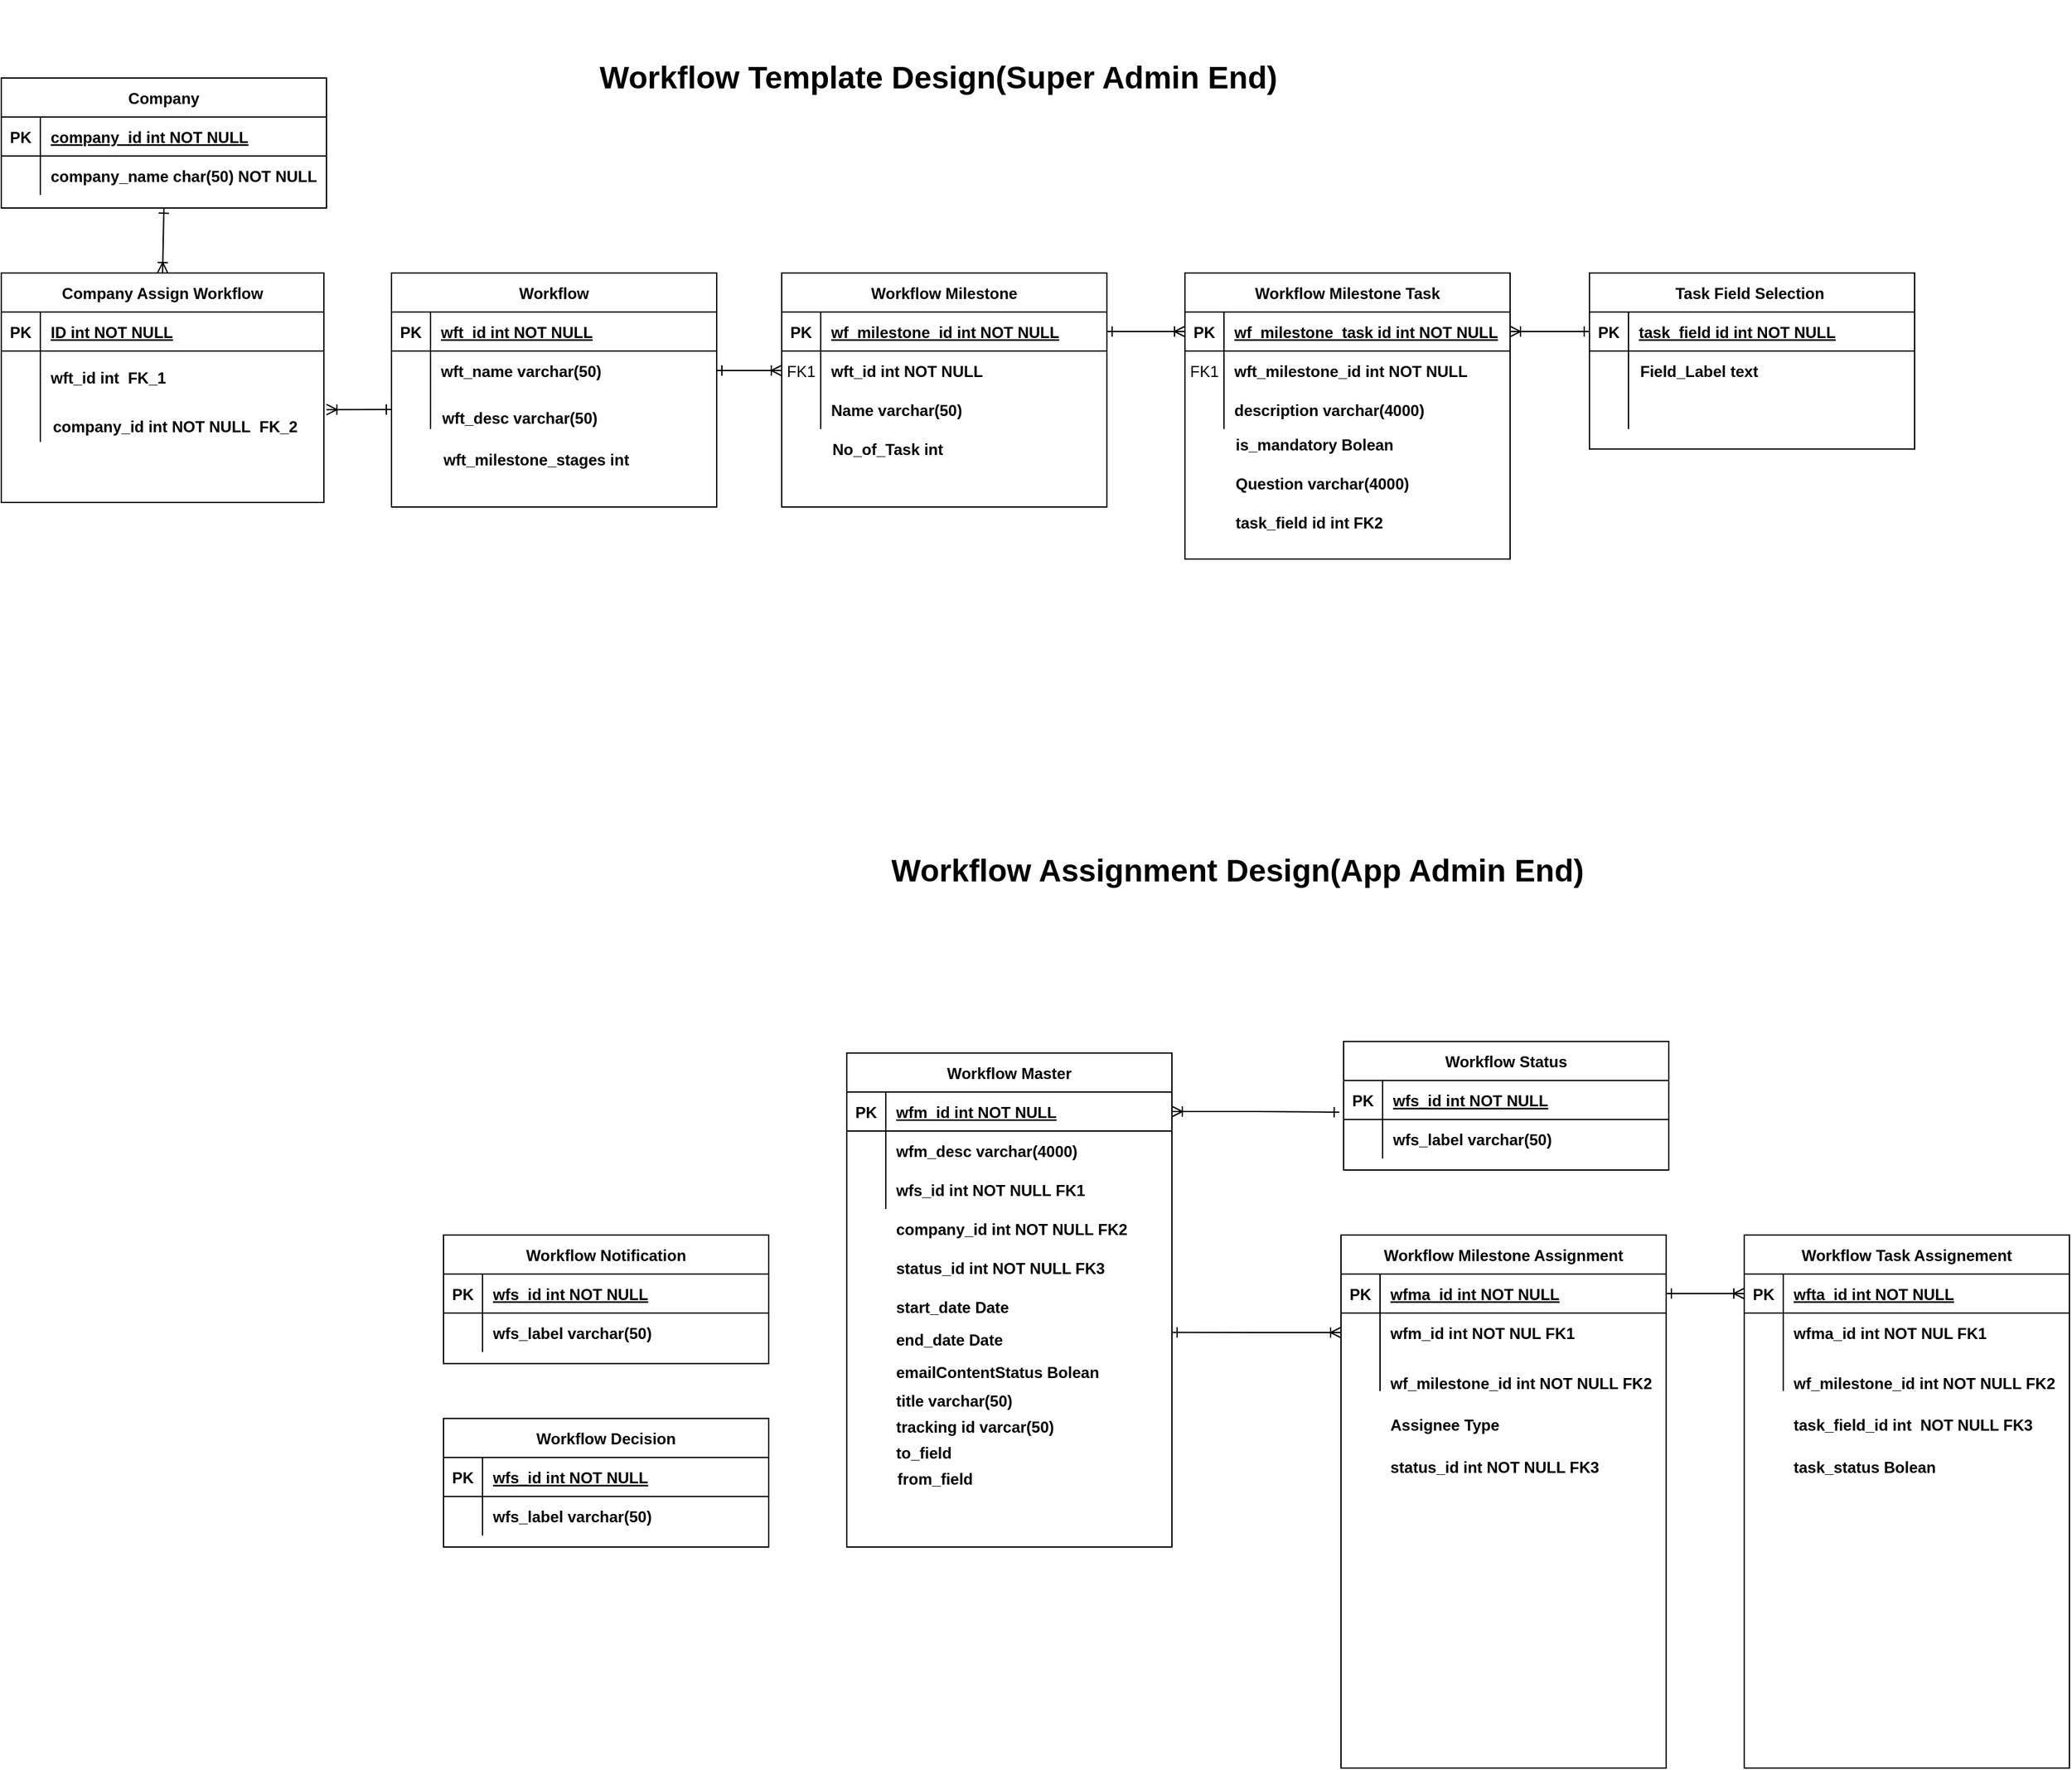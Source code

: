 <mxfile version="24.4.10" type="github">
  <diagram id="R2lEEEUBdFMjLlhIrx00" name="Page-1">
    <mxGraphModel dx="2047" dy="536" grid="1" gridSize="10" guides="1" tooltips="1" connect="1" arrows="1" fold="1" page="1" pageScale="1" pageWidth="850" pageHeight="1100" math="0" shadow="0" extFonts="Permanent Marker^https://fonts.googleapis.com/css?family=Permanent+Marker">
      <root>
        <mxCell id="0" />
        <mxCell id="1" parent="0" />
        <mxCell id="vwQ2a-h4WHQEiVnnLJnz-2" value="Workflow Template Design(Super Admin End)" style="text;strokeColor=none;fillColor=none;html=1;fontSize=24;fontStyle=1;verticalAlign=middle;align=center;" parent="1" vertex="1">
          <mxGeometry x="-210" y="10" width="560" height="120" as="geometry" />
        </mxCell>
        <mxCell id="n2jS7idpNXm9Z0G5oi5a-5" value="" style="group" vertex="1" connectable="0" parent="1">
          <mxGeometry x="-650" y="70" width="1472" height="410" as="geometry" />
        </mxCell>
        <mxCell id="vwQ2a-h4WHQEiVnnLJnz-70" style="edgeStyle=none;rounded=0;orthogonalLoop=1;jettySize=auto;html=1;exitX=0.5;exitY=1;exitDx=0;exitDy=0;entryX=0.5;entryY=0;entryDx=0;entryDy=0;endArrow=ERoneToMany;endFill=0;startArrow=ERone;startFill=0;" parent="n2jS7idpNXm9Z0G5oi5a-5" source="C-vyLk0tnHw3VtMMgP7b-23" target="vwQ2a-h4WHQEiVnnLJnz-9" edge="1">
          <mxGeometry relative="1" as="geometry" />
        </mxCell>
        <mxCell id="C-vyLk0tnHw3VtMMgP7b-23" value="Company" style="shape=table;startSize=30;container=1;collapsible=1;childLayout=tableLayout;fixedRows=1;rowLines=0;fontStyle=1;align=center;resizeLast=1;" parent="n2jS7idpNXm9Z0G5oi5a-5" vertex="1">
          <mxGeometry width="250" height="100" as="geometry" />
        </mxCell>
        <mxCell id="C-vyLk0tnHw3VtMMgP7b-24" value="" style="shape=partialRectangle;collapsible=0;dropTarget=0;pointerEvents=0;fillColor=none;points=[[0,0.5],[1,0.5]];portConstraint=eastwest;top=0;left=0;right=0;bottom=1;" parent="C-vyLk0tnHw3VtMMgP7b-23" vertex="1">
          <mxGeometry y="30" width="250" height="30" as="geometry" />
        </mxCell>
        <mxCell id="C-vyLk0tnHw3VtMMgP7b-25" value="PK" style="shape=partialRectangle;overflow=hidden;connectable=0;fillColor=none;top=0;left=0;bottom=0;right=0;fontStyle=1;" parent="C-vyLk0tnHw3VtMMgP7b-24" vertex="1">
          <mxGeometry width="30" height="30" as="geometry">
            <mxRectangle width="30" height="30" as="alternateBounds" />
          </mxGeometry>
        </mxCell>
        <mxCell id="C-vyLk0tnHw3VtMMgP7b-26" value="company_id int NOT NULL " style="shape=partialRectangle;overflow=hidden;connectable=0;fillColor=none;top=0;left=0;bottom=0;right=0;align=left;spacingLeft=6;fontStyle=5;" parent="C-vyLk0tnHw3VtMMgP7b-24" vertex="1">
          <mxGeometry x="30" width="220" height="30" as="geometry">
            <mxRectangle width="220" height="30" as="alternateBounds" />
          </mxGeometry>
        </mxCell>
        <mxCell id="C-vyLk0tnHw3VtMMgP7b-27" value="" style="shape=partialRectangle;collapsible=0;dropTarget=0;pointerEvents=0;fillColor=none;points=[[0,0.5],[1,0.5]];portConstraint=eastwest;top=0;left=0;right=0;bottom=0;" parent="C-vyLk0tnHw3VtMMgP7b-23" vertex="1">
          <mxGeometry y="60" width="250" height="30" as="geometry" />
        </mxCell>
        <mxCell id="C-vyLk0tnHw3VtMMgP7b-28" value="" style="shape=partialRectangle;overflow=hidden;connectable=0;fillColor=none;top=0;left=0;bottom=0;right=0;" parent="C-vyLk0tnHw3VtMMgP7b-27" vertex="1">
          <mxGeometry width="30" height="30" as="geometry">
            <mxRectangle width="30" height="30" as="alternateBounds" />
          </mxGeometry>
        </mxCell>
        <mxCell id="C-vyLk0tnHw3VtMMgP7b-29" value="company_name char(50) NOT NULL" style="shape=partialRectangle;overflow=hidden;connectable=0;fillColor=none;top=0;left=0;bottom=0;right=0;align=left;spacingLeft=6;fontStyle=1" parent="C-vyLk0tnHw3VtMMgP7b-27" vertex="1">
          <mxGeometry x="30" width="220" height="30" as="geometry">
            <mxRectangle width="220" height="30" as="alternateBounds" />
          </mxGeometry>
        </mxCell>
        <mxCell id="vwQ2a-h4WHQEiVnnLJnz-7" value="" style="group" parent="n2jS7idpNXm9Z0G5oi5a-5" vertex="1" connectable="0">
          <mxGeometry x="300" y="150" width="252" height="180" as="geometry" />
        </mxCell>
        <mxCell id="C-vyLk0tnHw3VtMMgP7b-2" value="Workflow" style="shape=table;startSize=30;container=1;collapsible=1;childLayout=tableLayout;fixedRows=1;rowLines=0;fontStyle=1;align=center;resizeLast=1;" parent="vwQ2a-h4WHQEiVnnLJnz-7" vertex="1">
          <mxGeometry width="250" height="180" as="geometry">
            <mxRectangle x="-500" y="160" width="90" height="30" as="alternateBounds" />
          </mxGeometry>
        </mxCell>
        <mxCell id="C-vyLk0tnHw3VtMMgP7b-3" value="" style="shape=partialRectangle;collapsible=0;dropTarget=0;pointerEvents=0;fillColor=none;points=[[0,0.5],[1,0.5]];portConstraint=eastwest;top=0;left=0;right=0;bottom=1;" parent="C-vyLk0tnHw3VtMMgP7b-2" vertex="1">
          <mxGeometry y="30" width="250" height="30" as="geometry" />
        </mxCell>
        <mxCell id="C-vyLk0tnHw3VtMMgP7b-4" value="PK" style="shape=partialRectangle;overflow=hidden;connectable=0;fillColor=none;top=0;left=0;bottom=0;right=0;fontStyle=1;" parent="C-vyLk0tnHw3VtMMgP7b-3" vertex="1">
          <mxGeometry width="30" height="30" as="geometry">
            <mxRectangle width="30" height="30" as="alternateBounds" />
          </mxGeometry>
        </mxCell>
        <mxCell id="C-vyLk0tnHw3VtMMgP7b-5" value="wft_id int NOT NULL " style="shape=partialRectangle;overflow=hidden;connectable=0;fillColor=none;top=0;left=0;bottom=0;right=0;align=left;spacingLeft=6;fontStyle=5;" parent="C-vyLk0tnHw3VtMMgP7b-3" vertex="1">
          <mxGeometry x="30" width="220" height="30" as="geometry">
            <mxRectangle width="220" height="30" as="alternateBounds" />
          </mxGeometry>
        </mxCell>
        <mxCell id="C-vyLk0tnHw3VtMMgP7b-6" value="" style="shape=partialRectangle;collapsible=0;dropTarget=0;pointerEvents=0;fillColor=none;points=[[0,0.5],[1,0.5]];portConstraint=eastwest;top=0;left=0;right=0;bottom=0;" parent="C-vyLk0tnHw3VtMMgP7b-2" vertex="1">
          <mxGeometry y="60" width="250" height="30" as="geometry" />
        </mxCell>
        <mxCell id="C-vyLk0tnHw3VtMMgP7b-7" value="" style="shape=partialRectangle;overflow=hidden;connectable=0;fillColor=none;top=0;left=0;bottom=0;right=0;" parent="C-vyLk0tnHw3VtMMgP7b-6" vertex="1">
          <mxGeometry width="30" height="30" as="geometry">
            <mxRectangle width="30" height="30" as="alternateBounds" />
          </mxGeometry>
        </mxCell>
        <mxCell id="C-vyLk0tnHw3VtMMgP7b-8" value="wft_name varchar(50)" style="shape=partialRectangle;overflow=hidden;connectable=0;fillColor=none;top=0;left=0;bottom=0;right=0;align=left;spacingLeft=6;fontStyle=1" parent="C-vyLk0tnHw3VtMMgP7b-6" vertex="1">
          <mxGeometry x="30" width="220" height="30" as="geometry">
            <mxRectangle width="220" height="30" as="alternateBounds" />
          </mxGeometry>
        </mxCell>
        <mxCell id="C-vyLk0tnHw3VtMMgP7b-9" value="" style="shape=partialRectangle;collapsible=0;dropTarget=0;pointerEvents=0;fillColor=none;points=[[0,0.5],[1,0.5]];portConstraint=eastwest;top=0;left=0;right=0;bottom=0;" parent="C-vyLk0tnHw3VtMMgP7b-2" vertex="1">
          <mxGeometry y="90" width="250" height="30" as="geometry" />
        </mxCell>
        <mxCell id="C-vyLk0tnHw3VtMMgP7b-10" value="" style="shape=partialRectangle;overflow=hidden;connectable=0;fillColor=none;top=0;left=0;bottom=0;right=0;" parent="C-vyLk0tnHw3VtMMgP7b-9" vertex="1">
          <mxGeometry width="30" height="30" as="geometry">
            <mxRectangle width="30" height="30" as="alternateBounds" />
          </mxGeometry>
        </mxCell>
        <mxCell id="C-vyLk0tnHw3VtMMgP7b-11" value="" style="shape=partialRectangle;overflow=hidden;connectable=1;fillColor=none;top=0;left=0;bottom=0;right=0;align=left;spacingLeft=6;movable=1;resizable=1;rotatable=1;deletable=1;editable=1;locked=0;" parent="C-vyLk0tnHw3VtMMgP7b-9" vertex="1">
          <mxGeometry x="30" width="220" height="30" as="geometry">
            <mxRectangle width="220" height="30" as="alternateBounds" />
          </mxGeometry>
        </mxCell>
        <mxCell id="vwQ2a-h4WHQEiVnnLJnz-5" value="wft_desc varchar(50)" style="shape=partialRectangle;overflow=hidden;connectable=0;fillColor=none;top=0;left=0;bottom=0;right=0;align=left;spacingLeft=6;fontStyle=1" parent="vwQ2a-h4WHQEiVnnLJnz-7" vertex="1">
          <mxGeometry x="31" y="95.294" width="220" height="31.765" as="geometry">
            <mxRectangle width="220" height="30" as="alternateBounds" />
          </mxGeometry>
        </mxCell>
        <mxCell id="vwQ2a-h4WHQEiVnnLJnz-6" value="wft_milestone_stages int" style="shape=partialRectangle;overflow=hidden;connectable=0;fillColor=none;top=0;left=0;bottom=0;right=0;align=left;spacingLeft=6;fontStyle=1" parent="vwQ2a-h4WHQEiVnnLJnz-7" vertex="1">
          <mxGeometry x="32" y="127.059" width="220" height="31.765" as="geometry">
            <mxRectangle width="220" height="30" as="alternateBounds" />
          </mxGeometry>
        </mxCell>
        <mxCell id="vwQ2a-h4WHQEiVnnLJnz-71" style="edgeStyle=none;rounded=0;orthogonalLoop=1;jettySize=auto;html=1;exitX=0;exitY=0.5;exitDx=0;exitDy=0;endArrow=ERoneToMany;endFill=0;startArrow=ERone;startFill=0;" parent="vwQ2a-h4WHQEiVnnLJnz-7" source="C-vyLk0tnHw3VtMMgP7b-9" edge="1">
          <mxGeometry relative="1" as="geometry">
            <mxPoint x="-50" y="105.105" as="targetPoint" />
          </mxGeometry>
        </mxCell>
        <mxCell id="vwQ2a-h4WHQEiVnnLJnz-8" value="" style="group" parent="n2jS7idpNXm9Z0G5oi5a-5" vertex="1" connectable="0">
          <mxGeometry y="150" width="250" height="200" as="geometry" />
        </mxCell>
        <mxCell id="vwQ2a-h4WHQEiVnnLJnz-35" value="" style="group" parent="vwQ2a-h4WHQEiVnnLJnz-8" vertex="1" connectable="0">
          <mxGeometry width="249.996" height="176.471" as="geometry" />
        </mxCell>
        <mxCell id="vwQ2a-h4WHQEiVnnLJnz-9" value="Company Assign Workflow" style="shape=table;startSize=30;container=1;collapsible=1;childLayout=tableLayout;fixedRows=1;rowLines=0;fontStyle=1;align=center;resizeLast=1;" parent="vwQ2a-h4WHQEiVnnLJnz-35" vertex="1">
          <mxGeometry width="248.016" height="176.471" as="geometry">
            <mxRectangle x="-500" y="160" width="90" height="30" as="alternateBounds" />
          </mxGeometry>
        </mxCell>
        <mxCell id="vwQ2a-h4WHQEiVnnLJnz-10" value="" style="shape=partialRectangle;collapsible=0;dropTarget=0;pointerEvents=0;fillColor=none;points=[[0,0.5],[1,0.5]];portConstraint=eastwest;top=0;left=0;right=0;bottom=1;" parent="vwQ2a-h4WHQEiVnnLJnz-9" vertex="1">
          <mxGeometry y="30" width="248.016" height="30" as="geometry" />
        </mxCell>
        <mxCell id="vwQ2a-h4WHQEiVnnLJnz-11" value="PK" style="shape=partialRectangle;overflow=hidden;connectable=0;fillColor=none;top=0;left=0;bottom=0;right=0;fontStyle=1;" parent="vwQ2a-h4WHQEiVnnLJnz-10" vertex="1">
          <mxGeometry width="30" height="30" as="geometry">
            <mxRectangle width="30" height="30" as="alternateBounds" />
          </mxGeometry>
        </mxCell>
        <mxCell id="vwQ2a-h4WHQEiVnnLJnz-12" value="ID int NOT NULL" style="shape=partialRectangle;overflow=hidden;connectable=0;fillColor=none;top=0;left=0;bottom=0;right=0;align=left;spacingLeft=6;fontStyle=5;" parent="vwQ2a-h4WHQEiVnnLJnz-10" vertex="1">
          <mxGeometry x="30" width="218.016" height="30" as="geometry">
            <mxRectangle width="218.016" height="30" as="alternateBounds" />
          </mxGeometry>
        </mxCell>
        <mxCell id="vwQ2a-h4WHQEiVnnLJnz-13" value="" style="shape=partialRectangle;collapsible=0;dropTarget=0;pointerEvents=0;fillColor=none;points=[[0,0.5],[1,0.5]];portConstraint=eastwest;top=0;left=0;right=0;bottom=0;" parent="vwQ2a-h4WHQEiVnnLJnz-9" vertex="1">
          <mxGeometry y="60" width="248.016" height="40" as="geometry" />
        </mxCell>
        <mxCell id="vwQ2a-h4WHQEiVnnLJnz-14" value="" style="shape=partialRectangle;overflow=hidden;connectable=0;fillColor=none;top=0;left=0;bottom=0;right=0;" parent="vwQ2a-h4WHQEiVnnLJnz-13" vertex="1">
          <mxGeometry width="30" height="40" as="geometry">
            <mxRectangle width="30" height="40" as="alternateBounds" />
          </mxGeometry>
        </mxCell>
        <mxCell id="vwQ2a-h4WHQEiVnnLJnz-15" value="wft_id int  FK_1" style="shape=partialRectangle;overflow=hidden;connectable=0;fillColor=none;top=0;left=0;bottom=0;right=0;align=left;spacingLeft=6;fontStyle=1" parent="vwQ2a-h4WHQEiVnnLJnz-13" vertex="1">
          <mxGeometry x="30" width="218.016" height="40" as="geometry">
            <mxRectangle width="218.016" height="40" as="alternateBounds" />
          </mxGeometry>
        </mxCell>
        <mxCell id="vwQ2a-h4WHQEiVnnLJnz-16" value="" style="shape=partialRectangle;collapsible=0;dropTarget=0;pointerEvents=0;fillColor=none;points=[[0,0.5],[1,0.5]];portConstraint=eastwest;top=0;left=0;right=0;bottom=0;" parent="vwQ2a-h4WHQEiVnnLJnz-9" vertex="1">
          <mxGeometry y="100" width="248.016" height="30" as="geometry" />
        </mxCell>
        <mxCell id="vwQ2a-h4WHQEiVnnLJnz-17" value="" style="shape=partialRectangle;overflow=hidden;connectable=0;fillColor=none;top=0;left=0;bottom=0;right=0;" parent="vwQ2a-h4WHQEiVnnLJnz-16" vertex="1">
          <mxGeometry width="30" height="30" as="geometry">
            <mxRectangle width="30" height="30" as="alternateBounds" />
          </mxGeometry>
        </mxCell>
        <mxCell id="vwQ2a-h4WHQEiVnnLJnz-18" value="" style="shape=partialRectangle;overflow=hidden;connectable=1;fillColor=none;top=0;left=0;bottom=0;right=0;align=left;spacingLeft=6;movable=1;resizable=1;rotatable=1;deletable=1;editable=1;locked=0;" parent="vwQ2a-h4WHQEiVnnLJnz-16" vertex="1">
          <mxGeometry x="30" width="218.016" height="30" as="geometry">
            <mxRectangle width="218.016" height="30" as="alternateBounds" />
          </mxGeometry>
        </mxCell>
        <mxCell id="vwQ2a-h4WHQEiVnnLJnz-19" value="company_id int NOT NULL  FK_2" style="shape=partialRectangle;overflow=hidden;connectable=0;fillColor=none;top=0;left=0;bottom=0;right=0;align=left;spacingLeft=6;fontStyle=1" parent="vwQ2a-h4WHQEiVnnLJnz-35" vertex="1">
          <mxGeometry x="31.742" y="100.002" width="218.254" height="35.294" as="geometry">
            <mxRectangle width="220" height="30" as="alternateBounds" />
          </mxGeometry>
        </mxCell>
        <mxCell id="vwQ2a-h4WHQEiVnnLJnz-37" value="" style="group" parent="n2jS7idpNXm9Z0G5oi5a-5" vertex="1" connectable="0">
          <mxGeometry x="600" y="150" width="251" height="180" as="geometry" />
        </mxCell>
        <mxCell id="C-vyLk0tnHw3VtMMgP7b-13" value="Workflow Milestone" style="shape=table;startSize=30;container=1;collapsible=1;childLayout=tableLayout;fixedRows=1;rowLines=0;fontStyle=1;align=center;resizeLast=1;" parent="vwQ2a-h4WHQEiVnnLJnz-37" vertex="1">
          <mxGeometry width="250" height="180" as="geometry" />
        </mxCell>
        <mxCell id="C-vyLk0tnHw3VtMMgP7b-14" value="" style="shape=partialRectangle;collapsible=0;dropTarget=0;pointerEvents=0;fillColor=none;points=[[0,0.5],[1,0.5]];portConstraint=eastwest;top=0;left=0;right=0;bottom=1;" parent="C-vyLk0tnHw3VtMMgP7b-13" vertex="1">
          <mxGeometry y="30" width="250" height="30" as="geometry" />
        </mxCell>
        <mxCell id="C-vyLk0tnHw3VtMMgP7b-15" value="PK" style="shape=partialRectangle;overflow=hidden;connectable=0;fillColor=none;top=0;left=0;bottom=0;right=0;fontStyle=1;" parent="C-vyLk0tnHw3VtMMgP7b-14" vertex="1">
          <mxGeometry width="30" height="30" as="geometry">
            <mxRectangle width="30" height="30" as="alternateBounds" />
          </mxGeometry>
        </mxCell>
        <mxCell id="C-vyLk0tnHw3VtMMgP7b-16" value="wf_milestone_id int NOT NULL " style="shape=partialRectangle;overflow=hidden;connectable=0;fillColor=none;top=0;left=0;bottom=0;right=0;align=left;spacingLeft=6;fontStyle=5;" parent="C-vyLk0tnHw3VtMMgP7b-14" vertex="1">
          <mxGeometry x="30" width="220" height="30" as="geometry">
            <mxRectangle width="220" height="30" as="alternateBounds" />
          </mxGeometry>
        </mxCell>
        <mxCell id="C-vyLk0tnHw3VtMMgP7b-17" value="" style="shape=partialRectangle;collapsible=0;dropTarget=0;pointerEvents=0;fillColor=none;points=[[0,0.5],[1,0.5]];portConstraint=eastwest;top=0;left=0;right=0;bottom=0;" parent="C-vyLk0tnHw3VtMMgP7b-13" vertex="1">
          <mxGeometry y="60" width="250" height="30" as="geometry" />
        </mxCell>
        <mxCell id="C-vyLk0tnHw3VtMMgP7b-18" value="FK1" style="shape=partialRectangle;overflow=hidden;connectable=0;fillColor=none;top=0;left=0;bottom=0;right=0;" parent="C-vyLk0tnHw3VtMMgP7b-17" vertex="1">
          <mxGeometry width="30" height="30" as="geometry">
            <mxRectangle width="30" height="30" as="alternateBounds" />
          </mxGeometry>
        </mxCell>
        <mxCell id="C-vyLk0tnHw3VtMMgP7b-19" value="wft_id int NOT NULL" style="shape=partialRectangle;overflow=hidden;connectable=0;fillColor=none;top=0;left=0;bottom=0;right=0;align=left;spacingLeft=6;fontStyle=1" parent="C-vyLk0tnHw3VtMMgP7b-17" vertex="1">
          <mxGeometry x="30" width="220" height="30" as="geometry">
            <mxRectangle width="220" height="30" as="alternateBounds" />
          </mxGeometry>
        </mxCell>
        <mxCell id="C-vyLk0tnHw3VtMMgP7b-20" value="" style="shape=partialRectangle;collapsible=0;dropTarget=0;pointerEvents=0;fillColor=none;points=[[0,0.5],[1,0.5]];portConstraint=eastwest;top=0;left=0;right=0;bottom=0;" parent="C-vyLk0tnHw3VtMMgP7b-13" vertex="1">
          <mxGeometry y="90" width="250" height="30" as="geometry" />
        </mxCell>
        <mxCell id="C-vyLk0tnHw3VtMMgP7b-21" value="" style="shape=partialRectangle;overflow=hidden;connectable=0;fillColor=none;top=0;left=0;bottom=0;right=0;" parent="C-vyLk0tnHw3VtMMgP7b-20" vertex="1">
          <mxGeometry width="30" height="30" as="geometry">
            <mxRectangle width="30" height="30" as="alternateBounds" />
          </mxGeometry>
        </mxCell>
        <mxCell id="C-vyLk0tnHw3VtMMgP7b-22" value="Name varchar(50)" style="shape=partialRectangle;overflow=hidden;connectable=0;fillColor=none;top=0;left=0;bottom=0;right=0;align=left;spacingLeft=6;fontStyle=1" parent="C-vyLk0tnHw3VtMMgP7b-20" vertex="1">
          <mxGeometry x="30" width="220" height="30" as="geometry">
            <mxRectangle width="220" height="30" as="alternateBounds" />
          </mxGeometry>
        </mxCell>
        <mxCell id="vwQ2a-h4WHQEiVnnLJnz-36" value="No_of_Task int " style="shape=partialRectangle;overflow=hidden;connectable=0;fillColor=none;top=0;left=0;bottom=0;right=0;align=left;spacingLeft=6;fontStyle=1" parent="vwQ2a-h4WHQEiVnnLJnz-37" vertex="1">
          <mxGeometry x="31" y="120" width="220" height="30" as="geometry">
            <mxRectangle width="220" height="30" as="alternateBounds" />
          </mxGeometry>
        </mxCell>
        <mxCell id="vwQ2a-h4WHQEiVnnLJnz-38" value="" style="group" parent="n2jS7idpNXm9Z0G5oi5a-5" vertex="1" connectable="0">
          <mxGeometry x="910" y="150" width="251" height="260" as="geometry" />
        </mxCell>
        <mxCell id="vwQ2a-h4WHQEiVnnLJnz-52" value="" style="group" parent="vwQ2a-h4WHQEiVnnLJnz-38" vertex="1" connectable="0">
          <mxGeometry width="251" height="220" as="geometry" />
        </mxCell>
        <mxCell id="vwQ2a-h4WHQEiVnnLJnz-39" value="Workflow Milestone Task" style="shape=table;startSize=30;container=1;collapsible=1;childLayout=tableLayout;fixedRows=1;rowLines=0;fontStyle=1;align=center;resizeLast=1;" parent="vwQ2a-h4WHQEiVnnLJnz-52" vertex="1">
          <mxGeometry width="250" height="220" as="geometry" />
        </mxCell>
        <mxCell id="vwQ2a-h4WHQEiVnnLJnz-40" value="" style="shape=partialRectangle;collapsible=0;dropTarget=0;pointerEvents=0;fillColor=none;points=[[0,0.5],[1,0.5]];portConstraint=eastwest;top=0;left=0;right=0;bottom=1;" parent="vwQ2a-h4WHQEiVnnLJnz-39" vertex="1">
          <mxGeometry y="30" width="250" height="30" as="geometry" />
        </mxCell>
        <mxCell id="vwQ2a-h4WHQEiVnnLJnz-41" value="PK" style="shape=partialRectangle;overflow=hidden;connectable=0;fillColor=none;top=0;left=0;bottom=0;right=0;fontStyle=1;" parent="vwQ2a-h4WHQEiVnnLJnz-40" vertex="1">
          <mxGeometry width="30" height="30" as="geometry">
            <mxRectangle width="30" height="30" as="alternateBounds" />
          </mxGeometry>
        </mxCell>
        <mxCell id="vwQ2a-h4WHQEiVnnLJnz-42" value="wf_milestone_task id int NOT NULL " style="shape=partialRectangle;overflow=hidden;connectable=0;fillColor=none;top=0;left=0;bottom=0;right=0;align=left;spacingLeft=6;fontStyle=5;" parent="vwQ2a-h4WHQEiVnnLJnz-40" vertex="1">
          <mxGeometry x="30" width="220" height="30" as="geometry">
            <mxRectangle width="220" height="30" as="alternateBounds" />
          </mxGeometry>
        </mxCell>
        <mxCell id="vwQ2a-h4WHQEiVnnLJnz-43" value="" style="shape=partialRectangle;collapsible=0;dropTarget=0;pointerEvents=0;fillColor=none;points=[[0,0.5],[1,0.5]];portConstraint=eastwest;top=0;left=0;right=0;bottom=0;" parent="vwQ2a-h4WHQEiVnnLJnz-39" vertex="1">
          <mxGeometry y="60" width="250" height="30" as="geometry" />
        </mxCell>
        <mxCell id="vwQ2a-h4WHQEiVnnLJnz-44" value="FK1" style="shape=partialRectangle;overflow=hidden;connectable=0;fillColor=none;top=0;left=0;bottom=0;right=0;" parent="vwQ2a-h4WHQEiVnnLJnz-43" vertex="1">
          <mxGeometry width="30" height="30" as="geometry">
            <mxRectangle width="30" height="30" as="alternateBounds" />
          </mxGeometry>
        </mxCell>
        <mxCell id="vwQ2a-h4WHQEiVnnLJnz-45" value="wft_milestone_id int NOT NULL" style="shape=partialRectangle;overflow=hidden;connectable=0;fillColor=none;top=0;left=0;bottom=0;right=0;align=left;spacingLeft=6;fontStyle=1" parent="vwQ2a-h4WHQEiVnnLJnz-43" vertex="1">
          <mxGeometry x="30" width="220" height="30" as="geometry">
            <mxRectangle width="220" height="30" as="alternateBounds" />
          </mxGeometry>
        </mxCell>
        <mxCell id="vwQ2a-h4WHQEiVnnLJnz-46" value="" style="shape=partialRectangle;collapsible=0;dropTarget=0;pointerEvents=0;fillColor=none;points=[[0,0.5],[1,0.5]];portConstraint=eastwest;top=0;left=0;right=0;bottom=0;" parent="vwQ2a-h4WHQEiVnnLJnz-39" vertex="1">
          <mxGeometry y="90" width="250" height="30" as="geometry" />
        </mxCell>
        <mxCell id="vwQ2a-h4WHQEiVnnLJnz-47" value="" style="shape=partialRectangle;overflow=hidden;connectable=0;fillColor=none;top=0;left=0;bottom=0;right=0;" parent="vwQ2a-h4WHQEiVnnLJnz-46" vertex="1">
          <mxGeometry width="30" height="30" as="geometry">
            <mxRectangle width="30" height="30" as="alternateBounds" />
          </mxGeometry>
        </mxCell>
        <mxCell id="vwQ2a-h4WHQEiVnnLJnz-48" value="description varchar(4000)" style="shape=partialRectangle;overflow=hidden;connectable=0;fillColor=none;top=0;left=0;bottom=0;right=0;align=left;spacingLeft=6;fontStyle=1" parent="vwQ2a-h4WHQEiVnnLJnz-46" vertex="1">
          <mxGeometry x="30" width="220" height="30" as="geometry">
            <mxRectangle width="220" height="30" as="alternateBounds" />
          </mxGeometry>
        </mxCell>
        <mxCell id="vwQ2a-h4WHQEiVnnLJnz-49" value="is_mandatory Bolean" style="shape=partialRectangle;overflow=hidden;connectable=0;fillColor=none;top=0;left=0;bottom=0;right=0;align=left;spacingLeft=6;fontStyle=1" parent="vwQ2a-h4WHQEiVnnLJnz-52" vertex="1">
          <mxGeometry x="31" y="110.003" width="220" height="43.333" as="geometry">
            <mxRectangle width="220" height="30" as="alternateBounds" />
          </mxGeometry>
        </mxCell>
        <mxCell id="vwQ2a-h4WHQEiVnnLJnz-50" value="Question varchar(4000)" style="shape=partialRectangle;overflow=hidden;connectable=0;fillColor=none;top=0;left=0;bottom=0;right=0;align=left;spacingLeft=6;fontStyle=1" parent="n2jS7idpNXm9Z0G5oi5a-5" vertex="1">
          <mxGeometry x="941" y="290.003" width="220" height="43.333" as="geometry">
            <mxRectangle width="220" height="30" as="alternateBounds" />
          </mxGeometry>
        </mxCell>
        <mxCell id="vwQ2a-h4WHQEiVnnLJnz-51" value="task_field id int FK2" style="shape=partialRectangle;overflow=hidden;connectable=0;fillColor=none;top=0;left=0;bottom=0;right=0;align=left;spacingLeft=6;fontStyle=1" parent="n2jS7idpNXm9Z0G5oi5a-5" vertex="1">
          <mxGeometry x="941" y="320.003" width="220" height="43.333" as="geometry">
            <mxRectangle width="220" height="30" as="alternateBounds" />
          </mxGeometry>
        </mxCell>
        <mxCell id="vwQ2a-h4WHQEiVnnLJnz-53" value="" style="group" parent="n2jS7idpNXm9Z0G5oi5a-5" vertex="1" connectable="0">
          <mxGeometry x="1221" y="150" width="251" height="160" as="geometry" />
        </mxCell>
        <mxCell id="vwQ2a-h4WHQEiVnnLJnz-54" value="" style="group" parent="vwQ2a-h4WHQEiVnnLJnz-53" vertex="1" connectable="0">
          <mxGeometry width="251" height="135.385" as="geometry" />
        </mxCell>
        <mxCell id="vwQ2a-h4WHQEiVnnLJnz-55" value="Task Field Selection " style="shape=table;startSize=30;container=1;collapsible=1;childLayout=tableLayout;fixedRows=1;rowLines=0;fontStyle=1;align=center;resizeLast=1;" parent="vwQ2a-h4WHQEiVnnLJnz-54" vertex="1">
          <mxGeometry width="250" height="135.385" as="geometry" />
        </mxCell>
        <mxCell id="vwQ2a-h4WHQEiVnnLJnz-56" value="" style="shape=partialRectangle;collapsible=0;dropTarget=0;pointerEvents=0;fillColor=none;points=[[0,0.5],[1,0.5]];portConstraint=eastwest;top=0;left=0;right=0;bottom=1;" parent="vwQ2a-h4WHQEiVnnLJnz-55" vertex="1">
          <mxGeometry y="30" width="250" height="30" as="geometry" />
        </mxCell>
        <mxCell id="vwQ2a-h4WHQEiVnnLJnz-57" value="PK" style="shape=partialRectangle;overflow=hidden;connectable=0;fillColor=none;top=0;left=0;bottom=0;right=0;fontStyle=1;" parent="vwQ2a-h4WHQEiVnnLJnz-56" vertex="1">
          <mxGeometry width="30" height="30" as="geometry">
            <mxRectangle width="30" height="30" as="alternateBounds" />
          </mxGeometry>
        </mxCell>
        <mxCell id="vwQ2a-h4WHQEiVnnLJnz-58" value="task_field id int NOT NULL " style="shape=partialRectangle;overflow=hidden;connectable=0;fillColor=none;top=0;left=0;bottom=0;right=0;align=left;spacingLeft=6;fontStyle=5;" parent="vwQ2a-h4WHQEiVnnLJnz-56" vertex="1">
          <mxGeometry x="30" width="220" height="30" as="geometry">
            <mxRectangle width="220" height="30" as="alternateBounds" />
          </mxGeometry>
        </mxCell>
        <mxCell id="vwQ2a-h4WHQEiVnnLJnz-59" value="" style="shape=partialRectangle;collapsible=0;dropTarget=0;pointerEvents=0;fillColor=none;points=[[0,0.5],[1,0.5]];portConstraint=eastwest;top=0;left=0;right=0;bottom=0;" parent="vwQ2a-h4WHQEiVnnLJnz-55" vertex="1">
          <mxGeometry y="60" width="250" height="30" as="geometry" />
        </mxCell>
        <mxCell id="vwQ2a-h4WHQEiVnnLJnz-60" value="" style="shape=partialRectangle;overflow=hidden;connectable=0;fillColor=none;top=0;left=0;bottom=0;right=0;" parent="vwQ2a-h4WHQEiVnnLJnz-59" vertex="1">
          <mxGeometry width="30" height="30" as="geometry">
            <mxRectangle width="30" height="30" as="alternateBounds" />
          </mxGeometry>
        </mxCell>
        <mxCell id="vwQ2a-h4WHQEiVnnLJnz-61" value="" style="shape=partialRectangle;overflow=hidden;connectable=0;fillColor=none;top=0;left=0;bottom=0;right=0;align=left;spacingLeft=6;fontStyle=1" parent="vwQ2a-h4WHQEiVnnLJnz-59" vertex="1">
          <mxGeometry x="30" width="220" height="30" as="geometry">
            <mxRectangle width="220" height="30" as="alternateBounds" />
          </mxGeometry>
        </mxCell>
        <mxCell id="vwQ2a-h4WHQEiVnnLJnz-62" value="" style="shape=partialRectangle;collapsible=0;dropTarget=0;pointerEvents=0;fillColor=none;points=[[0,0.5],[1,0.5]];portConstraint=eastwest;top=0;left=0;right=0;bottom=0;" parent="vwQ2a-h4WHQEiVnnLJnz-55" vertex="1">
          <mxGeometry y="90" width="250" height="30" as="geometry" />
        </mxCell>
        <mxCell id="vwQ2a-h4WHQEiVnnLJnz-63" value="" style="shape=partialRectangle;overflow=hidden;connectable=0;fillColor=none;top=0;left=0;bottom=0;right=0;" parent="vwQ2a-h4WHQEiVnnLJnz-62" vertex="1">
          <mxGeometry width="30" height="30" as="geometry">
            <mxRectangle width="30" height="30" as="alternateBounds" />
          </mxGeometry>
        </mxCell>
        <mxCell id="vwQ2a-h4WHQEiVnnLJnz-64" value="" style="shape=partialRectangle;overflow=hidden;connectable=0;fillColor=none;top=0;left=0;bottom=0;right=0;align=left;spacingLeft=6;fontStyle=1" parent="vwQ2a-h4WHQEiVnnLJnz-62" vertex="1">
          <mxGeometry x="30" width="220" height="30" as="geometry">
            <mxRectangle width="220" height="30" as="alternateBounds" />
          </mxGeometry>
        </mxCell>
        <mxCell id="vwQ2a-h4WHQEiVnnLJnz-68" value="Field_Label text" style="shape=partialRectangle;overflow=hidden;connectable=0;fillColor=none;top=0;left=0;bottom=0;right=0;align=left;spacingLeft=6;fontStyle=1" parent="vwQ2a-h4WHQEiVnnLJnz-54" vertex="1">
          <mxGeometry x="31" y="53.333" width="220" height="43.333" as="geometry">
            <mxRectangle width="220" height="30" as="alternateBounds" />
          </mxGeometry>
        </mxCell>
        <mxCell id="n2jS7idpNXm9Z0G5oi5a-2" style="edgeStyle=orthogonalEdgeStyle;rounded=0;orthogonalLoop=1;jettySize=auto;html=1;entryX=0;entryY=0.5;entryDx=0;entryDy=0;endArrow=ERoneToMany;endFill=0;startArrow=ERone;startFill=0;" edge="1" parent="n2jS7idpNXm9Z0G5oi5a-5" source="C-vyLk0tnHw3VtMMgP7b-6" target="C-vyLk0tnHw3VtMMgP7b-17">
          <mxGeometry relative="1" as="geometry" />
        </mxCell>
        <mxCell id="n2jS7idpNXm9Z0G5oi5a-3" style="edgeStyle=orthogonalEdgeStyle;rounded=0;orthogonalLoop=1;jettySize=auto;html=1;exitX=1;exitY=0.5;exitDx=0;exitDy=0;entryX=0;entryY=0.5;entryDx=0;entryDy=0;endArrow=ERoneToMany;endFill=0;startArrow=ERone;startFill=0;" edge="1" parent="n2jS7idpNXm9Z0G5oi5a-5" source="C-vyLk0tnHw3VtMMgP7b-14" target="vwQ2a-h4WHQEiVnnLJnz-40">
          <mxGeometry relative="1" as="geometry" />
        </mxCell>
        <mxCell id="n2jS7idpNXm9Z0G5oi5a-4" style="edgeStyle=orthogonalEdgeStyle;rounded=0;orthogonalLoop=1;jettySize=auto;html=1;entryX=0;entryY=0.5;entryDx=0;entryDy=0;startArrow=ERoneToMany;startFill=0;endArrow=ERone;endFill=0;" edge="1" parent="n2jS7idpNXm9Z0G5oi5a-5" source="vwQ2a-h4WHQEiVnnLJnz-40" target="vwQ2a-h4WHQEiVnnLJnz-56">
          <mxGeometry relative="1" as="geometry" />
        </mxCell>
        <mxCell id="n2jS7idpNXm9Z0G5oi5a-6" value="" style="group" vertex="1" connectable="0" parent="1">
          <mxGeometry x="-340" y="230" width="252" height="180" as="geometry" />
        </mxCell>
        <mxCell id="n2jS7idpNXm9Z0G5oi5a-17" value="" style="shape=partialRectangle;overflow=hidden;connectable=0;fillColor=none;top=0;left=0;bottom=0;right=0;align=left;spacingLeft=6;fontStyle=1" vertex="1" parent="n2jS7idpNXm9Z0G5oi5a-6">
          <mxGeometry x="31" y="95.294" width="220" height="31.765" as="geometry">
            <mxRectangle width="220" height="30" as="alternateBounds" />
          </mxGeometry>
        </mxCell>
        <mxCell id="n2jS7idpNXm9Z0G5oi5a-18" value="" style="shape=partialRectangle;overflow=hidden;connectable=0;fillColor=none;top=0;left=0;bottom=0;right=0;align=left;spacingLeft=6;fontStyle=1" vertex="1" parent="n2jS7idpNXm9Z0G5oi5a-6">
          <mxGeometry x="32" y="127.059" width="220" height="31.765" as="geometry">
            <mxRectangle width="220" height="30" as="alternateBounds" />
          </mxGeometry>
        </mxCell>
        <mxCell id="n2jS7idpNXm9Z0G5oi5a-29" value="" style="group" vertex="1" connectable="0" parent="1">
          <mxGeometry x="380" y="800" width="252" height="180" as="geometry" />
        </mxCell>
        <mxCell id="n2jS7idpNXm9Z0G5oi5a-40" value="" style="shape=partialRectangle;overflow=hidden;connectable=0;fillColor=none;top=0;left=0;bottom=0;right=0;align=left;spacingLeft=6;fontStyle=1" vertex="1" parent="n2jS7idpNXm9Z0G5oi5a-29">
          <mxGeometry x="31" y="95.294" width="220" height="31.765" as="geometry">
            <mxRectangle width="220" height="30" as="alternateBounds" />
          </mxGeometry>
        </mxCell>
        <mxCell id="n2jS7idpNXm9Z0G5oi5a-41" value="" style="shape=partialRectangle;overflow=hidden;connectable=0;fillColor=none;top=0;left=0;bottom=0;right=0;align=left;spacingLeft=6;fontStyle=1" vertex="1" parent="n2jS7idpNXm9Z0G5oi5a-29">
          <mxGeometry x="32" y="117.059" width="220" height="31.765" as="geometry">
            <mxRectangle width="220" height="30" as="alternateBounds" />
          </mxGeometry>
        </mxCell>
        <mxCell id="n2jS7idpNXm9Z0G5oi5a-30" value="Workflow Status" style="shape=table;startSize=30;container=1;collapsible=1;childLayout=tableLayout;fixedRows=1;rowLines=0;fontStyle=1;align=center;resizeLast=1;" vertex="1" parent="1">
          <mxGeometry x="382" y="811.18" width="250" height="98.82" as="geometry">
            <mxRectangle x="-500" y="160" width="90" height="30" as="alternateBounds" />
          </mxGeometry>
        </mxCell>
        <mxCell id="n2jS7idpNXm9Z0G5oi5a-31" value="" style="shape=partialRectangle;collapsible=0;dropTarget=0;pointerEvents=0;fillColor=none;points=[[0,0.5],[1,0.5]];portConstraint=eastwest;top=0;left=0;right=0;bottom=1;" vertex="1" parent="n2jS7idpNXm9Z0G5oi5a-30">
          <mxGeometry y="30" width="250" height="30" as="geometry" />
        </mxCell>
        <mxCell id="n2jS7idpNXm9Z0G5oi5a-32" value="PK" style="shape=partialRectangle;overflow=hidden;connectable=0;fillColor=none;top=0;left=0;bottom=0;right=0;fontStyle=1;" vertex="1" parent="n2jS7idpNXm9Z0G5oi5a-31">
          <mxGeometry width="30" height="30" as="geometry">
            <mxRectangle width="30" height="30" as="alternateBounds" />
          </mxGeometry>
        </mxCell>
        <mxCell id="n2jS7idpNXm9Z0G5oi5a-33" value="wfs_id int NOT NULL " style="shape=partialRectangle;overflow=hidden;connectable=0;fillColor=none;top=0;left=0;bottom=0;right=0;align=left;spacingLeft=6;fontStyle=5;" vertex="1" parent="n2jS7idpNXm9Z0G5oi5a-31">
          <mxGeometry x="30" width="220" height="30" as="geometry">
            <mxRectangle width="220" height="30" as="alternateBounds" />
          </mxGeometry>
        </mxCell>
        <mxCell id="n2jS7idpNXm9Z0G5oi5a-34" value="" style="shape=partialRectangle;collapsible=0;dropTarget=0;pointerEvents=0;fillColor=none;points=[[0,0.5],[1,0.5]];portConstraint=eastwest;top=0;left=0;right=0;bottom=0;" vertex="1" parent="n2jS7idpNXm9Z0G5oi5a-30">
          <mxGeometry y="60" width="250" height="30" as="geometry" />
        </mxCell>
        <mxCell id="n2jS7idpNXm9Z0G5oi5a-35" value="" style="shape=partialRectangle;overflow=hidden;connectable=0;fillColor=none;top=0;left=0;bottom=0;right=0;" vertex="1" parent="n2jS7idpNXm9Z0G5oi5a-34">
          <mxGeometry width="30" height="30" as="geometry">
            <mxRectangle width="30" height="30" as="alternateBounds" />
          </mxGeometry>
        </mxCell>
        <mxCell id="n2jS7idpNXm9Z0G5oi5a-36" value="wfs_label varchar(50)" style="shape=partialRectangle;overflow=hidden;connectable=0;fillColor=none;top=0;left=0;bottom=0;right=0;align=left;spacingLeft=6;fontStyle=1" vertex="1" parent="n2jS7idpNXm9Z0G5oi5a-34">
          <mxGeometry x="30" width="220" height="30" as="geometry">
            <mxRectangle width="220" height="30" as="alternateBounds" />
          </mxGeometry>
        </mxCell>
        <mxCell id="n2jS7idpNXm9Z0G5oi5a-48" value="" style="group" vertex="1" connectable="0" parent="1">
          <mxGeometry y="820" width="251" height="380" as="geometry" />
        </mxCell>
        <mxCell id="n2jS7idpNXm9Z0G5oi5a-7" value="Workflow Master" style="shape=table;startSize=30;container=1;collapsible=1;childLayout=tableLayout;fixedRows=1;rowLines=0;fontStyle=1;align=center;resizeLast=1;" vertex="1" parent="n2jS7idpNXm9Z0G5oi5a-48">
          <mxGeometry width="250" height="380" as="geometry">
            <mxRectangle x="-500" y="160" width="90" height="30" as="alternateBounds" />
          </mxGeometry>
        </mxCell>
        <mxCell id="n2jS7idpNXm9Z0G5oi5a-8" value="" style="shape=partialRectangle;collapsible=0;dropTarget=0;pointerEvents=0;fillColor=none;points=[[0,0.5],[1,0.5]];portConstraint=eastwest;top=0;left=0;right=0;bottom=1;" vertex="1" parent="n2jS7idpNXm9Z0G5oi5a-7">
          <mxGeometry y="30" width="250" height="30" as="geometry" />
        </mxCell>
        <mxCell id="n2jS7idpNXm9Z0G5oi5a-9" value="PK" style="shape=partialRectangle;overflow=hidden;connectable=0;fillColor=none;top=0;left=0;bottom=0;right=0;fontStyle=1;" vertex="1" parent="n2jS7idpNXm9Z0G5oi5a-8">
          <mxGeometry width="30" height="30" as="geometry">
            <mxRectangle width="30" height="30" as="alternateBounds" />
          </mxGeometry>
        </mxCell>
        <mxCell id="n2jS7idpNXm9Z0G5oi5a-10" value="wfm_id int NOT NULL " style="shape=partialRectangle;overflow=hidden;connectable=0;fillColor=none;top=0;left=0;bottom=0;right=0;align=left;spacingLeft=6;fontStyle=5;" vertex="1" parent="n2jS7idpNXm9Z0G5oi5a-8">
          <mxGeometry x="30" width="220" height="30" as="geometry">
            <mxRectangle width="220" height="30" as="alternateBounds" />
          </mxGeometry>
        </mxCell>
        <mxCell id="n2jS7idpNXm9Z0G5oi5a-11" value="" style="shape=partialRectangle;collapsible=0;dropTarget=0;pointerEvents=0;fillColor=none;points=[[0,0.5],[1,0.5]];portConstraint=eastwest;top=0;left=0;right=0;bottom=0;" vertex="1" parent="n2jS7idpNXm9Z0G5oi5a-7">
          <mxGeometry y="60" width="250" height="30" as="geometry" />
        </mxCell>
        <mxCell id="n2jS7idpNXm9Z0G5oi5a-12" value="" style="shape=partialRectangle;overflow=hidden;connectable=0;fillColor=none;top=0;left=0;bottom=0;right=0;" vertex="1" parent="n2jS7idpNXm9Z0G5oi5a-11">
          <mxGeometry width="30" height="30" as="geometry">
            <mxRectangle width="30" height="30" as="alternateBounds" />
          </mxGeometry>
        </mxCell>
        <mxCell id="n2jS7idpNXm9Z0G5oi5a-13" value="wfm_desc varchar(4000)" style="shape=partialRectangle;overflow=hidden;connectable=0;fillColor=none;top=0;left=0;bottom=0;right=0;align=left;spacingLeft=6;fontStyle=1" vertex="1" parent="n2jS7idpNXm9Z0G5oi5a-11">
          <mxGeometry x="30" width="220" height="30" as="geometry">
            <mxRectangle width="220" height="30" as="alternateBounds" />
          </mxGeometry>
        </mxCell>
        <mxCell id="n2jS7idpNXm9Z0G5oi5a-14" value="" style="shape=partialRectangle;collapsible=0;dropTarget=0;pointerEvents=0;fillColor=none;points=[[0,0.5],[1,0.5]];portConstraint=eastwest;top=0;left=0;right=0;bottom=0;" vertex="1" parent="n2jS7idpNXm9Z0G5oi5a-7">
          <mxGeometry y="90" width="250" height="30" as="geometry" />
        </mxCell>
        <mxCell id="n2jS7idpNXm9Z0G5oi5a-15" value="" style="shape=partialRectangle;overflow=hidden;connectable=0;fillColor=none;top=0;left=0;bottom=0;right=0;" vertex="1" parent="n2jS7idpNXm9Z0G5oi5a-14">
          <mxGeometry width="30" height="30" as="geometry">
            <mxRectangle width="30" height="30" as="alternateBounds" />
          </mxGeometry>
        </mxCell>
        <mxCell id="n2jS7idpNXm9Z0G5oi5a-16" value="" style="shape=partialRectangle;overflow=hidden;connectable=1;fillColor=none;top=0;left=0;bottom=0;right=0;align=left;spacingLeft=6;movable=1;resizable=1;rotatable=1;deletable=1;editable=1;locked=0;" vertex="1" parent="n2jS7idpNXm9Z0G5oi5a-14">
          <mxGeometry x="30" width="220" height="30" as="geometry">
            <mxRectangle width="220" height="30" as="alternateBounds" />
          </mxGeometry>
        </mxCell>
        <mxCell id="n2jS7idpNXm9Z0G5oi5a-21" value="wfs_id int NOT NULL FK1" style="shape=partialRectangle;overflow=hidden;connectable=0;fillColor=none;top=0;left=0;bottom=0;right=0;align=left;spacingLeft=6;fontStyle=1" vertex="1" parent="n2jS7idpNXm9Z0G5oi5a-48">
          <mxGeometry x="30" y="90" width="220" height="30" as="geometry">
            <mxRectangle width="220" height="30" as="alternateBounds" />
          </mxGeometry>
        </mxCell>
        <mxCell id="n2jS7idpNXm9Z0G5oi5a-22" value="company_id int NOT NULL FK2" style="shape=partialRectangle;overflow=hidden;connectable=0;fillColor=none;top=0;left=0;bottom=0;right=0;align=left;spacingLeft=6;fontStyle=1" vertex="1" parent="n2jS7idpNXm9Z0G5oi5a-48">
          <mxGeometry x="30" y="120" width="220" height="30" as="geometry">
            <mxRectangle width="220" height="30" as="alternateBounds" />
          </mxGeometry>
        </mxCell>
        <mxCell id="n2jS7idpNXm9Z0G5oi5a-23" value="status_id int NOT NULL FK3" style="shape=partialRectangle;overflow=hidden;connectable=0;fillColor=none;top=0;left=0;bottom=0;right=0;align=left;spacingLeft=6;fontStyle=1" vertex="1" parent="n2jS7idpNXm9Z0G5oi5a-48">
          <mxGeometry x="30" y="150" width="220" height="30" as="geometry">
            <mxRectangle width="220" height="30" as="alternateBounds" />
          </mxGeometry>
        </mxCell>
        <mxCell id="n2jS7idpNXm9Z0G5oi5a-24" value="start_date Date " style="shape=partialRectangle;overflow=hidden;connectable=0;fillColor=none;top=0;left=0;bottom=0;right=0;align=left;spacingLeft=6;fontStyle=1" vertex="1" parent="n2jS7idpNXm9Z0G5oi5a-48">
          <mxGeometry x="30" y="180" width="220" height="30" as="geometry">
            <mxRectangle width="220" height="30" as="alternateBounds" />
          </mxGeometry>
        </mxCell>
        <mxCell id="n2jS7idpNXm9Z0G5oi5a-25" value="end_date Date " style="shape=partialRectangle;overflow=hidden;connectable=0;fillColor=none;top=0;left=0;bottom=0;right=0;align=left;spacingLeft=6;fontStyle=1" vertex="1" parent="n2jS7idpNXm9Z0G5oi5a-48">
          <mxGeometry x="30" y="205" width="220" height="30" as="geometry">
            <mxRectangle width="220" height="30" as="alternateBounds" />
          </mxGeometry>
        </mxCell>
        <mxCell id="n2jS7idpNXm9Z0G5oi5a-26" value="emailContentStatus  Bolean" style="shape=partialRectangle;overflow=hidden;connectable=0;fillColor=none;top=0;left=0;bottom=0;right=0;align=left;spacingLeft=6;fontStyle=1" vertex="1" parent="n2jS7idpNXm9Z0G5oi5a-48">
          <mxGeometry x="30" y="230" width="220" height="30" as="geometry">
            <mxRectangle width="220" height="30" as="alternateBounds" />
          </mxGeometry>
        </mxCell>
        <mxCell id="n2jS7idpNXm9Z0G5oi5a-27" value="title varchar(50)" style="shape=partialRectangle;overflow=hidden;connectable=0;fillColor=none;top=0;left=0;bottom=0;right=0;align=left;spacingLeft=6;fontStyle=1" vertex="1" parent="n2jS7idpNXm9Z0G5oi5a-48">
          <mxGeometry x="30" y="252" width="220" height="30" as="geometry">
            <mxRectangle width="220" height="30" as="alternateBounds" />
          </mxGeometry>
        </mxCell>
        <mxCell id="n2jS7idpNXm9Z0G5oi5a-28" value="tracking id varcar(50)" style="shape=partialRectangle;overflow=hidden;connectable=0;fillColor=none;top=0;left=0;bottom=0;right=0;align=left;spacingLeft=6;fontStyle=1" vertex="1" parent="n2jS7idpNXm9Z0G5oi5a-48">
          <mxGeometry x="30" y="272" width="220" height="30" as="geometry">
            <mxRectangle width="220" height="30" as="alternateBounds" />
          </mxGeometry>
        </mxCell>
        <mxCell id="n2jS7idpNXm9Z0G5oi5a-46" value="to_field" style="shape=partialRectangle;overflow=hidden;connectable=0;fillColor=none;top=0;left=0;bottom=0;right=0;align=left;spacingLeft=6;fontStyle=1" vertex="1" parent="n2jS7idpNXm9Z0G5oi5a-48">
          <mxGeometry x="30" y="292" width="220" height="30" as="geometry">
            <mxRectangle width="220" height="30" as="alternateBounds" />
          </mxGeometry>
        </mxCell>
        <mxCell id="n2jS7idpNXm9Z0G5oi5a-47" value="from_field" style="shape=partialRectangle;overflow=hidden;connectable=0;fillColor=none;top=0;left=0;bottom=0;right=0;align=left;spacingLeft=6;fontStyle=1" vertex="1" parent="n2jS7idpNXm9Z0G5oi5a-48">
          <mxGeometry x="31" y="312" width="220" height="30" as="geometry">
            <mxRectangle width="220" height="30" as="alternateBounds" />
          </mxGeometry>
        </mxCell>
        <mxCell id="n2jS7idpNXm9Z0G5oi5a-59" value="" style="group" vertex="1" connectable="0" parent="1">
          <mxGeometry x="380" y="960" width="251" height="410" as="geometry" />
        </mxCell>
        <mxCell id="n2jS7idpNXm9Z0G5oi5a-60" value="Workflow Milestone Assignment" style="shape=table;startSize=30;container=1;collapsible=1;childLayout=tableLayout;fixedRows=1;rowLines=0;fontStyle=1;align=center;resizeLast=1;" vertex="1" parent="n2jS7idpNXm9Z0G5oi5a-59">
          <mxGeometry width="250" height="410" as="geometry">
            <mxRectangle x="-500" y="160" width="90" height="30" as="alternateBounds" />
          </mxGeometry>
        </mxCell>
        <mxCell id="n2jS7idpNXm9Z0G5oi5a-61" value="" style="shape=partialRectangle;collapsible=0;dropTarget=0;pointerEvents=0;fillColor=none;points=[[0,0.5],[1,0.5]];portConstraint=eastwest;top=0;left=0;right=0;bottom=1;" vertex="1" parent="n2jS7idpNXm9Z0G5oi5a-60">
          <mxGeometry y="30" width="250" height="30" as="geometry" />
        </mxCell>
        <mxCell id="n2jS7idpNXm9Z0G5oi5a-62" value="PK" style="shape=partialRectangle;overflow=hidden;connectable=0;fillColor=none;top=0;left=0;bottom=0;right=0;fontStyle=1;" vertex="1" parent="n2jS7idpNXm9Z0G5oi5a-61">
          <mxGeometry width="30" height="30" as="geometry">
            <mxRectangle width="30" height="30" as="alternateBounds" />
          </mxGeometry>
        </mxCell>
        <mxCell id="n2jS7idpNXm9Z0G5oi5a-63" value="wfma_id int NOT NULL " style="shape=partialRectangle;overflow=hidden;connectable=0;fillColor=none;top=0;left=0;bottom=0;right=0;align=left;spacingLeft=6;fontStyle=5;" vertex="1" parent="n2jS7idpNXm9Z0G5oi5a-61">
          <mxGeometry x="30" width="220" height="30" as="geometry">
            <mxRectangle width="220" height="30" as="alternateBounds" />
          </mxGeometry>
        </mxCell>
        <mxCell id="n2jS7idpNXm9Z0G5oi5a-64" value="" style="shape=partialRectangle;collapsible=0;dropTarget=0;pointerEvents=0;fillColor=none;points=[[0,0.5],[1,0.5]];portConstraint=eastwest;top=0;left=0;right=0;bottom=0;" vertex="1" parent="n2jS7idpNXm9Z0G5oi5a-60">
          <mxGeometry y="60" width="250" height="30" as="geometry" />
        </mxCell>
        <mxCell id="n2jS7idpNXm9Z0G5oi5a-65" value="" style="shape=partialRectangle;overflow=hidden;connectable=0;fillColor=none;top=0;left=0;bottom=0;right=0;" vertex="1" parent="n2jS7idpNXm9Z0G5oi5a-64">
          <mxGeometry width="30" height="30" as="geometry">
            <mxRectangle width="30" height="30" as="alternateBounds" />
          </mxGeometry>
        </mxCell>
        <mxCell id="n2jS7idpNXm9Z0G5oi5a-66" value="wfm_id int NOT NUL FK1" style="shape=partialRectangle;overflow=hidden;connectable=0;fillColor=none;top=0;left=0;bottom=0;right=0;align=left;spacingLeft=6;fontStyle=1" vertex="1" parent="n2jS7idpNXm9Z0G5oi5a-64">
          <mxGeometry x="30" width="220" height="30" as="geometry">
            <mxRectangle width="220" height="30" as="alternateBounds" />
          </mxGeometry>
        </mxCell>
        <mxCell id="n2jS7idpNXm9Z0G5oi5a-67" value="" style="shape=partialRectangle;collapsible=0;dropTarget=0;pointerEvents=0;fillColor=none;points=[[0,0.5],[1,0.5]];portConstraint=eastwest;top=0;left=0;right=0;bottom=0;" vertex="1" parent="n2jS7idpNXm9Z0G5oi5a-60">
          <mxGeometry y="90" width="250" height="30" as="geometry" />
        </mxCell>
        <mxCell id="n2jS7idpNXm9Z0G5oi5a-68" value="" style="shape=partialRectangle;overflow=hidden;connectable=0;fillColor=none;top=0;left=0;bottom=0;right=0;" vertex="1" parent="n2jS7idpNXm9Z0G5oi5a-67">
          <mxGeometry width="30" height="30" as="geometry">
            <mxRectangle width="30" height="30" as="alternateBounds" />
          </mxGeometry>
        </mxCell>
        <mxCell id="n2jS7idpNXm9Z0G5oi5a-69" value="" style="shape=partialRectangle;overflow=hidden;connectable=1;fillColor=none;top=0;left=0;bottom=0;right=0;align=left;spacingLeft=6;movable=1;resizable=1;rotatable=1;deletable=1;editable=1;locked=0;" vertex="1" parent="n2jS7idpNXm9Z0G5oi5a-67">
          <mxGeometry x="30" width="220" height="30" as="geometry">
            <mxRectangle width="220" height="30" as="alternateBounds" />
          </mxGeometry>
        </mxCell>
        <mxCell id="n2jS7idpNXm9Z0G5oi5a-70" value="wf_milestone_id int NOT NULL FK2" style="shape=partialRectangle;overflow=hidden;connectable=0;fillColor=none;top=0;left=0;bottom=0;right=0;align=left;spacingLeft=6;fontStyle=1" vertex="1" parent="n2jS7idpNXm9Z0G5oi5a-59">
          <mxGeometry x="30" y="97.105" width="220" height="32.368" as="geometry">
            <mxRectangle width="220" height="30" as="alternateBounds" />
          </mxGeometry>
        </mxCell>
        <mxCell id="n2jS7idpNXm9Z0G5oi5a-71" value="Assignee Type" style="shape=partialRectangle;overflow=hidden;connectable=0;fillColor=none;top=0;left=0;bottom=0;right=0;align=left;spacingLeft=6;fontStyle=1" vertex="1" parent="n2jS7idpNXm9Z0G5oi5a-59">
          <mxGeometry x="30" y="129.474" width="220" height="32.368" as="geometry">
            <mxRectangle width="220" height="30" as="alternateBounds" />
          </mxGeometry>
        </mxCell>
        <mxCell id="n2jS7idpNXm9Z0G5oi5a-72" value="status_id int NOT NULL FK3" style="shape=partialRectangle;overflow=hidden;connectable=0;fillColor=none;top=0;left=0;bottom=0;right=0;align=left;spacingLeft=6;fontStyle=1" vertex="1" parent="n2jS7idpNXm9Z0G5oi5a-59">
          <mxGeometry x="30" y="161.842" width="220" height="32.368" as="geometry">
            <mxRectangle width="220" height="30" as="alternateBounds" />
          </mxGeometry>
        </mxCell>
        <mxCell id="n2jS7idpNXm9Z0G5oi5a-105" style="edgeStyle=orthogonalEdgeStyle;rounded=0;orthogonalLoop=1;jettySize=auto;html=1;exitX=0;exitY=0.5;exitDx=0;exitDy=0;startArrow=ERoneToMany;startFill=0;endArrow=ERone;endFill=0;" edge="1" parent="n2jS7idpNXm9Z0G5oi5a-59" source="n2jS7idpNXm9Z0G5oi5a-64">
          <mxGeometry relative="1" as="geometry">
            <mxPoint x="-130" y="74.882" as="targetPoint" />
          </mxGeometry>
        </mxCell>
        <mxCell id="n2jS7idpNXm9Z0G5oi5a-80" value="Workflow Assignment Design(App Admin End)" style="text;strokeColor=none;fillColor=none;html=1;fontSize=24;fontStyle=1;verticalAlign=middle;align=center;" vertex="1" parent="1">
          <mxGeometry x="20" y="620" width="560" height="120" as="geometry" />
        </mxCell>
        <mxCell id="n2jS7idpNXm9Z0G5oi5a-81" value="" style="group" vertex="1" connectable="0" parent="1">
          <mxGeometry x="690" y="960" width="251" height="410" as="geometry" />
        </mxCell>
        <mxCell id="n2jS7idpNXm9Z0G5oi5a-82" value="Workflow Task Assignement" style="shape=table;startSize=30;container=1;collapsible=1;childLayout=tableLayout;fixedRows=1;rowLines=0;fontStyle=1;align=center;resizeLast=1;" vertex="1" parent="n2jS7idpNXm9Z0G5oi5a-81">
          <mxGeometry width="250" height="410" as="geometry">
            <mxRectangle x="-500" y="160" width="90" height="30" as="alternateBounds" />
          </mxGeometry>
        </mxCell>
        <mxCell id="n2jS7idpNXm9Z0G5oi5a-83" value="" style="shape=partialRectangle;collapsible=0;dropTarget=0;pointerEvents=0;fillColor=none;points=[[0,0.5],[1,0.5]];portConstraint=eastwest;top=0;left=0;right=0;bottom=1;" vertex="1" parent="n2jS7idpNXm9Z0G5oi5a-82">
          <mxGeometry y="30" width="250" height="30" as="geometry" />
        </mxCell>
        <mxCell id="n2jS7idpNXm9Z0G5oi5a-84" value="PK" style="shape=partialRectangle;overflow=hidden;connectable=0;fillColor=none;top=0;left=0;bottom=0;right=0;fontStyle=1;" vertex="1" parent="n2jS7idpNXm9Z0G5oi5a-83">
          <mxGeometry width="30" height="30" as="geometry">
            <mxRectangle width="30" height="30" as="alternateBounds" />
          </mxGeometry>
        </mxCell>
        <mxCell id="n2jS7idpNXm9Z0G5oi5a-85" value="wfta_id int NOT NULL " style="shape=partialRectangle;overflow=hidden;connectable=0;fillColor=none;top=0;left=0;bottom=0;right=0;align=left;spacingLeft=6;fontStyle=5;" vertex="1" parent="n2jS7idpNXm9Z0G5oi5a-83">
          <mxGeometry x="30" width="220" height="30" as="geometry">
            <mxRectangle width="220" height="30" as="alternateBounds" />
          </mxGeometry>
        </mxCell>
        <mxCell id="n2jS7idpNXm9Z0G5oi5a-86" value="" style="shape=partialRectangle;collapsible=0;dropTarget=0;pointerEvents=0;fillColor=none;points=[[0,0.5],[1,0.5]];portConstraint=eastwest;top=0;left=0;right=0;bottom=0;" vertex="1" parent="n2jS7idpNXm9Z0G5oi5a-82">
          <mxGeometry y="60" width="250" height="30" as="geometry" />
        </mxCell>
        <mxCell id="n2jS7idpNXm9Z0G5oi5a-87" value="" style="shape=partialRectangle;overflow=hidden;connectable=0;fillColor=none;top=0;left=0;bottom=0;right=0;" vertex="1" parent="n2jS7idpNXm9Z0G5oi5a-86">
          <mxGeometry width="30" height="30" as="geometry">
            <mxRectangle width="30" height="30" as="alternateBounds" />
          </mxGeometry>
        </mxCell>
        <mxCell id="n2jS7idpNXm9Z0G5oi5a-88" value="wfma_id int NOT NUL FK1" style="shape=partialRectangle;overflow=hidden;connectable=0;fillColor=none;top=0;left=0;bottom=0;right=0;align=left;spacingLeft=6;fontStyle=1" vertex="1" parent="n2jS7idpNXm9Z0G5oi5a-86">
          <mxGeometry x="30" width="220" height="30" as="geometry">
            <mxRectangle width="220" height="30" as="alternateBounds" />
          </mxGeometry>
        </mxCell>
        <mxCell id="n2jS7idpNXm9Z0G5oi5a-89" value="" style="shape=partialRectangle;collapsible=0;dropTarget=0;pointerEvents=0;fillColor=none;points=[[0,0.5],[1,0.5]];portConstraint=eastwest;top=0;left=0;right=0;bottom=0;" vertex="1" parent="n2jS7idpNXm9Z0G5oi5a-82">
          <mxGeometry y="90" width="250" height="30" as="geometry" />
        </mxCell>
        <mxCell id="n2jS7idpNXm9Z0G5oi5a-90" value="" style="shape=partialRectangle;overflow=hidden;connectable=0;fillColor=none;top=0;left=0;bottom=0;right=0;" vertex="1" parent="n2jS7idpNXm9Z0G5oi5a-89">
          <mxGeometry width="30" height="30" as="geometry">
            <mxRectangle width="30" height="30" as="alternateBounds" />
          </mxGeometry>
        </mxCell>
        <mxCell id="n2jS7idpNXm9Z0G5oi5a-91" value="" style="shape=partialRectangle;overflow=hidden;connectable=1;fillColor=none;top=0;left=0;bottom=0;right=0;align=left;spacingLeft=6;movable=1;resizable=1;rotatable=1;deletable=1;editable=1;locked=0;" vertex="1" parent="n2jS7idpNXm9Z0G5oi5a-89">
          <mxGeometry x="30" width="220" height="30" as="geometry">
            <mxRectangle width="220" height="30" as="alternateBounds" />
          </mxGeometry>
        </mxCell>
        <mxCell id="n2jS7idpNXm9Z0G5oi5a-92" value="wf_milestone_id int NOT NULL FK2" style="shape=partialRectangle;overflow=hidden;connectable=0;fillColor=none;top=0;left=0;bottom=0;right=0;align=left;spacingLeft=6;fontStyle=1" vertex="1" parent="n2jS7idpNXm9Z0G5oi5a-81">
          <mxGeometry x="30" y="97.105" width="220" height="32.368" as="geometry">
            <mxRectangle width="220" height="30" as="alternateBounds" />
          </mxGeometry>
        </mxCell>
        <mxCell id="n2jS7idpNXm9Z0G5oi5a-93" value="task_field_id int  NOT NULL FK3" style="shape=partialRectangle;overflow=hidden;connectable=0;fillColor=none;top=0;left=0;bottom=0;right=0;align=left;spacingLeft=6;fontStyle=1" vertex="1" parent="n2jS7idpNXm9Z0G5oi5a-81">
          <mxGeometry x="30" y="129.474" width="220" height="32.368" as="geometry">
            <mxRectangle width="220" height="30" as="alternateBounds" />
          </mxGeometry>
        </mxCell>
        <mxCell id="n2jS7idpNXm9Z0G5oi5a-94" value="task_status Bolean " style="shape=partialRectangle;overflow=hidden;connectable=0;fillColor=none;top=0;left=0;bottom=0;right=0;align=left;spacingLeft=6;fontStyle=1" vertex="1" parent="n2jS7idpNXm9Z0G5oi5a-81">
          <mxGeometry x="30" y="161.842" width="220" height="32.368" as="geometry">
            <mxRectangle width="220" height="30" as="alternateBounds" />
          </mxGeometry>
        </mxCell>
        <mxCell id="n2jS7idpNXm9Z0G5oi5a-104" style="edgeStyle=orthogonalEdgeStyle;rounded=0;orthogonalLoop=1;jettySize=auto;html=1;exitX=1;exitY=0.5;exitDx=0;exitDy=0;entryX=-0.013;entryY=-0.19;entryDx=0;entryDy=0;entryPerimeter=0;startArrow=ERoneToMany;startFill=0;endArrow=ERone;endFill=0;" edge="1" parent="1" source="n2jS7idpNXm9Z0G5oi5a-8" target="n2jS7idpNXm9Z0G5oi5a-34">
          <mxGeometry relative="1" as="geometry" />
        </mxCell>
        <mxCell id="n2jS7idpNXm9Z0G5oi5a-107" style="edgeStyle=orthogonalEdgeStyle;rounded=0;orthogonalLoop=1;jettySize=auto;html=1;exitX=1;exitY=0.5;exitDx=0;exitDy=0;entryX=0;entryY=0.5;entryDx=0;entryDy=0;endArrow=ERoneToMany;endFill=0;startArrow=ERone;startFill=0;" edge="1" parent="1" source="n2jS7idpNXm9Z0G5oi5a-61" target="n2jS7idpNXm9Z0G5oi5a-83">
          <mxGeometry relative="1" as="geometry" />
        </mxCell>
        <mxCell id="n2jS7idpNXm9Z0G5oi5a-116" value="Workflow Notification" style="shape=table;startSize=30;container=1;collapsible=1;childLayout=tableLayout;fixedRows=1;rowLines=0;fontStyle=1;align=center;resizeLast=1;" vertex="1" parent="1">
          <mxGeometry x="-310" y="960.0" width="250" height="98.82" as="geometry">
            <mxRectangle x="-500" y="160" width="90" height="30" as="alternateBounds" />
          </mxGeometry>
        </mxCell>
        <mxCell id="n2jS7idpNXm9Z0G5oi5a-117" value="" style="shape=partialRectangle;collapsible=0;dropTarget=0;pointerEvents=0;fillColor=none;points=[[0,0.5],[1,0.5]];portConstraint=eastwest;top=0;left=0;right=0;bottom=1;" vertex="1" parent="n2jS7idpNXm9Z0G5oi5a-116">
          <mxGeometry y="30" width="250" height="30" as="geometry" />
        </mxCell>
        <mxCell id="n2jS7idpNXm9Z0G5oi5a-118" value="PK" style="shape=partialRectangle;overflow=hidden;connectable=0;fillColor=none;top=0;left=0;bottom=0;right=0;fontStyle=1;" vertex="1" parent="n2jS7idpNXm9Z0G5oi5a-117">
          <mxGeometry width="30" height="30" as="geometry">
            <mxRectangle width="30" height="30" as="alternateBounds" />
          </mxGeometry>
        </mxCell>
        <mxCell id="n2jS7idpNXm9Z0G5oi5a-119" value="wfs_id int NOT NULL " style="shape=partialRectangle;overflow=hidden;connectable=0;fillColor=none;top=0;left=0;bottom=0;right=0;align=left;spacingLeft=6;fontStyle=5;" vertex="1" parent="n2jS7idpNXm9Z0G5oi5a-117">
          <mxGeometry x="30" width="220" height="30" as="geometry">
            <mxRectangle width="220" height="30" as="alternateBounds" />
          </mxGeometry>
        </mxCell>
        <mxCell id="n2jS7idpNXm9Z0G5oi5a-120" value="" style="shape=partialRectangle;collapsible=0;dropTarget=0;pointerEvents=0;fillColor=none;points=[[0,0.5],[1,0.5]];portConstraint=eastwest;top=0;left=0;right=0;bottom=0;" vertex="1" parent="n2jS7idpNXm9Z0G5oi5a-116">
          <mxGeometry y="60" width="250" height="30" as="geometry" />
        </mxCell>
        <mxCell id="n2jS7idpNXm9Z0G5oi5a-121" value="" style="shape=partialRectangle;overflow=hidden;connectable=0;fillColor=none;top=0;left=0;bottom=0;right=0;" vertex="1" parent="n2jS7idpNXm9Z0G5oi5a-120">
          <mxGeometry width="30" height="30" as="geometry">
            <mxRectangle width="30" height="30" as="alternateBounds" />
          </mxGeometry>
        </mxCell>
        <mxCell id="n2jS7idpNXm9Z0G5oi5a-122" value="wfs_label varchar(50)" style="shape=partialRectangle;overflow=hidden;connectable=0;fillColor=none;top=0;left=0;bottom=0;right=0;align=left;spacingLeft=6;fontStyle=1" vertex="1" parent="n2jS7idpNXm9Z0G5oi5a-120">
          <mxGeometry x="30" width="220" height="30" as="geometry">
            <mxRectangle width="220" height="30" as="alternateBounds" />
          </mxGeometry>
        </mxCell>
        <mxCell id="n2jS7idpNXm9Z0G5oi5a-123" value="Workflow Decision" style="shape=table;startSize=30;container=1;collapsible=1;childLayout=tableLayout;fixedRows=1;rowLines=0;fontStyle=1;align=center;resizeLast=1;" vertex="1" parent="1">
          <mxGeometry x="-310" y="1101.18" width="250" height="98.82" as="geometry">
            <mxRectangle x="-500" y="160" width="90" height="30" as="alternateBounds" />
          </mxGeometry>
        </mxCell>
        <mxCell id="n2jS7idpNXm9Z0G5oi5a-124" value="" style="shape=partialRectangle;collapsible=0;dropTarget=0;pointerEvents=0;fillColor=none;points=[[0,0.5],[1,0.5]];portConstraint=eastwest;top=0;left=0;right=0;bottom=1;" vertex="1" parent="n2jS7idpNXm9Z0G5oi5a-123">
          <mxGeometry y="30" width="250" height="30" as="geometry" />
        </mxCell>
        <mxCell id="n2jS7idpNXm9Z0G5oi5a-125" value="PK" style="shape=partialRectangle;overflow=hidden;connectable=0;fillColor=none;top=0;left=0;bottom=0;right=0;fontStyle=1;" vertex="1" parent="n2jS7idpNXm9Z0G5oi5a-124">
          <mxGeometry width="30" height="30" as="geometry">
            <mxRectangle width="30" height="30" as="alternateBounds" />
          </mxGeometry>
        </mxCell>
        <mxCell id="n2jS7idpNXm9Z0G5oi5a-126" value="wfs_id int NOT NULL " style="shape=partialRectangle;overflow=hidden;connectable=0;fillColor=none;top=0;left=0;bottom=0;right=0;align=left;spacingLeft=6;fontStyle=5;" vertex="1" parent="n2jS7idpNXm9Z0G5oi5a-124">
          <mxGeometry x="30" width="220" height="30" as="geometry">
            <mxRectangle width="220" height="30" as="alternateBounds" />
          </mxGeometry>
        </mxCell>
        <mxCell id="n2jS7idpNXm9Z0G5oi5a-127" value="" style="shape=partialRectangle;collapsible=0;dropTarget=0;pointerEvents=0;fillColor=none;points=[[0,0.5],[1,0.5]];portConstraint=eastwest;top=0;left=0;right=0;bottom=0;" vertex="1" parent="n2jS7idpNXm9Z0G5oi5a-123">
          <mxGeometry y="60" width="250" height="30" as="geometry" />
        </mxCell>
        <mxCell id="n2jS7idpNXm9Z0G5oi5a-128" value="" style="shape=partialRectangle;overflow=hidden;connectable=0;fillColor=none;top=0;left=0;bottom=0;right=0;" vertex="1" parent="n2jS7idpNXm9Z0G5oi5a-127">
          <mxGeometry width="30" height="30" as="geometry">
            <mxRectangle width="30" height="30" as="alternateBounds" />
          </mxGeometry>
        </mxCell>
        <mxCell id="n2jS7idpNXm9Z0G5oi5a-129" value="wfs_label varchar(50)" style="shape=partialRectangle;overflow=hidden;connectable=0;fillColor=none;top=0;left=0;bottom=0;right=0;align=left;spacingLeft=6;fontStyle=1" vertex="1" parent="n2jS7idpNXm9Z0G5oi5a-127">
          <mxGeometry x="30" width="220" height="30" as="geometry">
            <mxRectangle width="220" height="30" as="alternateBounds" />
          </mxGeometry>
        </mxCell>
      </root>
    </mxGraphModel>
  </diagram>
</mxfile>
